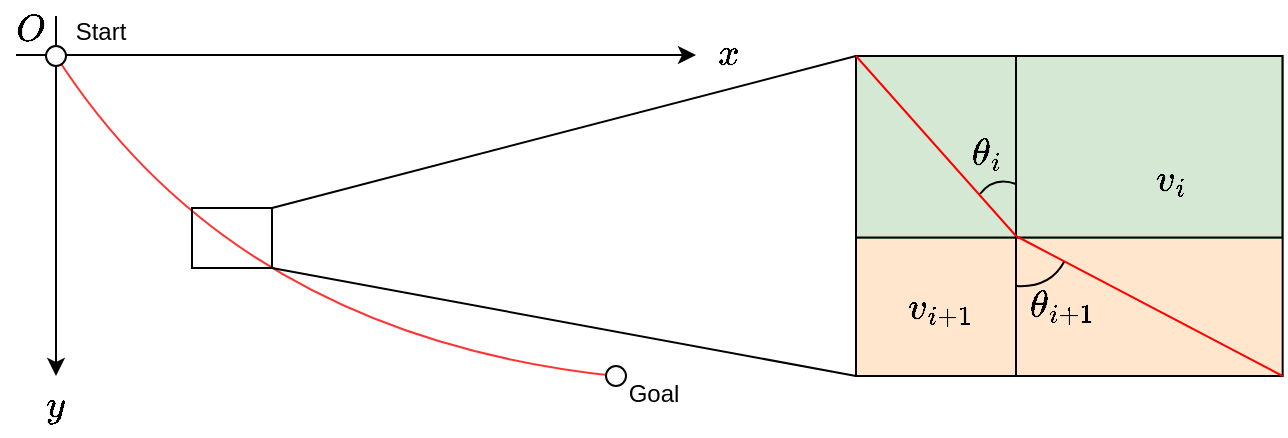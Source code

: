 <mxfile version="28.0.6">
  <diagram id="r_L_beYG2EWwC6yl7O9G" name="ページ1">
    <mxGraphModel dx="1141" dy="700" grid="0" gridSize="10" guides="0" tooltips="1" connect="1" arrows="1" fold="1" page="1" pageScale="1" pageWidth="700" pageHeight="250" math="1" shadow="0">
      <root>
        <mxCell id="0" />
        <mxCell id="1" parent="0" />
        <mxCell id="FQxQ1jauRMYGGlttUtBv-29" value="" style="rounded=0;whiteSpace=wrap;html=1;fillColor=#ffe6cc;strokeColor=none;" vertex="1" parent="1">
          <mxGeometry x="440" y="131" width="213" height="69" as="geometry" />
        </mxCell>
        <mxCell id="FQxQ1jauRMYGGlttUtBv-27" value="" style="rounded=0;whiteSpace=wrap;html=1;fillColor=#d5e8d4;strokeColor=#82b366;" vertex="1" parent="1">
          <mxGeometry x="440" y="40" width="213" height="91" as="geometry" />
        </mxCell>
        <mxCell id="2" value="" style="endArrow=classic;html=1;rounded=0;" parent="1" edge="1">
          <mxGeometry width="50" height="50" relative="1" as="geometry">
            <mxPoint x="40" y="20" as="sourcePoint" />
            <mxPoint x="40" y="200" as="targetPoint" />
          </mxGeometry>
        </mxCell>
        <mxCell id="3" value="" style="endArrow=classic;html=1;rounded=0;" parent="1" edge="1">
          <mxGeometry width="50" height="50" relative="1" as="geometry">
            <mxPoint x="20" y="39.52" as="sourcePoint" />
            <mxPoint x="360" y="39.52" as="targetPoint" />
          </mxGeometry>
        </mxCell>
        <mxCell id="7" value="`O`" style="text;html=1;align=center;verticalAlign=middle;whiteSpace=wrap;rounded=0;fontSize=16;" parent="1" vertex="1">
          <mxGeometry x="12" y="12" width="30" height="30" as="geometry" />
        </mxCell>
        <mxCell id="10" value="" style="endArrow=none;html=1;rounded=0;curved=1;strokeColor=#FF3333;" parent="1" edge="1">
          <mxGeometry width="50" height="50" relative="1" as="geometry">
            <mxPoint x="40" y="40" as="sourcePoint" />
            <mxPoint x="320" y="200" as="targetPoint" />
            <Array as="points">
              <mxPoint x="130" y="180" />
            </Array>
          </mxGeometry>
        </mxCell>
        <mxCell id="12" value="`y`" style="text;html=1;align=center;verticalAlign=middle;whiteSpace=wrap;rounded=0;fontSize=16;" parent="1" vertex="1">
          <mxGeometry x="30" y="200" width="20" height="30" as="geometry" />
        </mxCell>
        <mxCell id="13" value="" style="ellipse;whiteSpace=wrap;html=1;" parent="1" vertex="1">
          <mxGeometry x="315" y="195" width="10" height="10" as="geometry" />
        </mxCell>
        <mxCell id="14" value="" style="ellipse;whiteSpace=wrap;html=1;" parent="1" vertex="1">
          <mxGeometry x="35" y="35" width="10" height="10" as="geometry" />
        </mxCell>
        <mxCell id="15" value="Start" style="text;html=1;align=center;verticalAlign=middle;whiteSpace=wrap;rounded=0;" parent="1" vertex="1">
          <mxGeometry x="45" y="20" width="35" height="15" as="geometry" />
        </mxCell>
        <mxCell id="17" value="`x`" style="text;html=1;align=center;verticalAlign=middle;whiteSpace=wrap;rounded=0;fontSize=16;" parent="1" vertex="1">
          <mxGeometry x="361" y="24" width="30" height="30" as="geometry" />
        </mxCell>
        <mxCell id="arxPHwoCLgez_FOwelbJ-17" value="" style="rounded=0;whiteSpace=wrap;html=1;fillColor=none;" parent="1" vertex="1">
          <mxGeometry x="108" y="116" width="40" height="30" as="geometry" />
        </mxCell>
        <mxCell id="arxPHwoCLgez_FOwelbJ-19" value="" style="rounded=0;whiteSpace=wrap;html=1;fillColor=none;" parent="1" vertex="1">
          <mxGeometry x="440" y="40" width="213.33" height="160" as="geometry" />
        </mxCell>
        <mxCell id="arxPHwoCLgez_FOwelbJ-21" value="" style="endArrow=none;html=1;rounded=0;exitX=1;exitY=0;exitDx=0;exitDy=0;entryX=0;entryY=0;entryDx=0;entryDy=0;" parent="1" source="arxPHwoCLgez_FOwelbJ-17" target="arxPHwoCLgez_FOwelbJ-19" edge="1">
          <mxGeometry width="50" height="50" relative="1" as="geometry">
            <mxPoint x="380" y="250" as="sourcePoint" />
            <mxPoint x="430" y="200" as="targetPoint" />
          </mxGeometry>
        </mxCell>
        <mxCell id="arxPHwoCLgez_FOwelbJ-22" value="" style="endArrow=none;html=1;rounded=0;exitX=1;exitY=1;exitDx=0;exitDy=0;entryX=0;entryY=1;entryDx=0;entryDy=0;" parent="1" source="arxPHwoCLgez_FOwelbJ-17" target="arxPHwoCLgez_FOwelbJ-19" edge="1">
          <mxGeometry width="50" height="50" relative="1" as="geometry">
            <mxPoint x="380" y="250" as="sourcePoint" />
            <mxPoint x="430" y="200" as="targetPoint" />
          </mxGeometry>
        </mxCell>
        <mxCell id="arxPHwoCLgez_FOwelbJ-24" value="`\theta_i`" style="text;html=1;align=center;verticalAlign=middle;whiteSpace=wrap;rounded=0;fontSize=16;" parent="1" vertex="1">
          <mxGeometry x="491" y="74" width="30" height="30" as="geometry" />
        </mxCell>
        <mxCell id="arxPHwoCLgez_FOwelbJ-31" value="Goal" style="text;html=1;align=center;verticalAlign=middle;whiteSpace=wrap;rounded=0;" parent="1" vertex="1">
          <mxGeometry x="309" y="194" width="60" height="30" as="geometry" />
        </mxCell>
        <mxCell id="FQxQ1jauRMYGGlttUtBv-17" value="" style="endArrow=none;html=1;rounded=0;" edge="1" parent="1">
          <mxGeometry width="50" height="50" relative="1" as="geometry">
            <mxPoint x="520" y="200" as="sourcePoint" />
            <mxPoint x="520" y="40" as="targetPoint" />
          </mxGeometry>
        </mxCell>
        <mxCell id="FQxQ1jauRMYGGlttUtBv-18" value="" style="endArrow=none;html=1;rounded=0;exitX=0;exitY=0.5;exitDx=0;exitDy=0;entryX=1;entryY=0.5;entryDx=0;entryDy=0;" edge="1" parent="1">
          <mxGeometry width="50" height="50" relative="1" as="geometry">
            <mxPoint x="440.0" y="130.71" as="sourcePoint" />
            <mxPoint x="653.33" y="130.71" as="targetPoint" />
          </mxGeometry>
        </mxCell>
        <mxCell id="FQxQ1jauRMYGGlttUtBv-19" value="" style="endArrow=none;html=1;rounded=0;entryX=0;entryY=0;entryDx=0;entryDy=0;strokeColor=#FF0000;" edge="1" parent="1" source="FQxQ1jauRMYGGlttUtBv-27" target="arxPHwoCLgez_FOwelbJ-19">
          <mxGeometry width="50" height="50" relative="1" as="geometry">
            <mxPoint x="520" y="130" as="sourcePoint" />
            <mxPoint x="700" y="170" as="targetPoint" />
          </mxGeometry>
        </mxCell>
        <mxCell id="FQxQ1jauRMYGGlttUtBv-20" value="" style="endArrow=none;html=1;rounded=0;entryX=1;entryY=1;entryDx=0;entryDy=0;strokeColor=#FF0000;" edge="1" parent="1" target="arxPHwoCLgez_FOwelbJ-19">
          <mxGeometry width="50" height="50" relative="1" as="geometry">
            <mxPoint x="520" y="130" as="sourcePoint" />
            <mxPoint x="700" y="170" as="targetPoint" />
          </mxGeometry>
        </mxCell>
        <mxCell id="FQxQ1jauRMYGGlttUtBv-22" value="" style="endArrow=none;html=1;rounded=0;curved=1;" edge="1" parent="1">
          <mxGeometry width="50" height="50" relative="1" as="geometry">
            <mxPoint x="502" y="109" as="sourcePoint" />
            <mxPoint x="520" y="104" as="targetPoint" />
            <Array as="points">
              <mxPoint x="509" y="100" />
            </Array>
          </mxGeometry>
        </mxCell>
        <mxCell id="FQxQ1jauRMYGGlttUtBv-23" value="" style="endArrow=none;html=1;rounded=0;curved=1;" edge="1" parent="1">
          <mxGeometry width="50" height="50" relative="1" as="geometry">
            <mxPoint x="520" y="155" as="sourcePoint" />
            <mxPoint x="544" y="143" as="targetPoint" />
            <Array as="points">
              <mxPoint x="537" y="156" />
            </Array>
          </mxGeometry>
        </mxCell>
        <mxCell id="FQxQ1jauRMYGGlttUtBv-25" value="`\theta_{i+1}`" style="text;html=1;align=center;verticalAlign=middle;whiteSpace=wrap;rounded=0;fontSize=16;" vertex="1" parent="1">
          <mxGeometry x="528" y="150" width="30" height="30" as="geometry" />
        </mxCell>
        <mxCell id="FQxQ1jauRMYGGlttUtBv-26" value="`\v_{i+1}`" style="text;html=1;align=center;verticalAlign=middle;whiteSpace=wrap;rounded=0;fontSize=16;" vertex="1" parent="1">
          <mxGeometry x="467" y="151" width="30" height="30" as="geometry" />
        </mxCell>
        <mxCell id="FQxQ1jauRMYGGlttUtBv-28" value="" style="endArrow=none;html=1;rounded=0;entryX=0;entryY=0;entryDx=0;entryDy=0;strokeColor=#FF0000;" edge="1" parent="1" target="FQxQ1jauRMYGGlttUtBv-27">
          <mxGeometry width="50" height="50" relative="1" as="geometry">
            <mxPoint x="520" y="130" as="sourcePoint" />
            <mxPoint x="440" y="40" as="targetPoint" />
          </mxGeometry>
        </mxCell>
        <mxCell id="FQxQ1jauRMYGGlttUtBv-30" value="`\v_i`" style="text;html=1;align=center;verticalAlign=middle;whiteSpace=wrap;rounded=0;fontSize=16;" vertex="1" parent="1">
          <mxGeometry x="583" y="87" width="30" height="30" as="geometry" />
        </mxCell>
      </root>
    </mxGraphModel>
  </diagram>
</mxfile>
